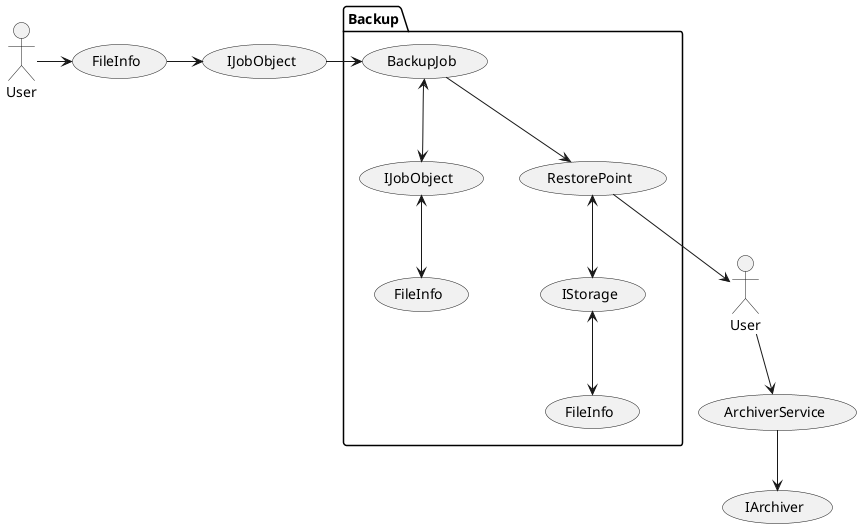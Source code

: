 ﻿@startuml

actor User as UserSender
actor User as UserTaker


package Backup {
    usecase BackupJob
    usecase IJobObject
    usecase RestorePoint  
    usecase IStorage
    usecase FileInfo as FileStorageInfo
    usecase FileInfo as FileJobObjectInfo
}

usecase FileInfo as FileUserInfo
usecase IJobObject as JobObjectUser

BackupJob <--> IJobObject
BackupJob --> RestorePoint
RestorePoint <--> IStorage
IStorage <--> FileStorageInfo
IJobObject <--> FileJobObjectInfo

UserSender -> FileUserInfo
FileUserInfo -> JobObjectUser
JobObjectUser -> BackupJob
RestorePoint --> UserTaker

usecase ArchiverService
usecase IArchiver

UserTaker --> ArchiverService
ArchiverService --> IArchiver

@enduml